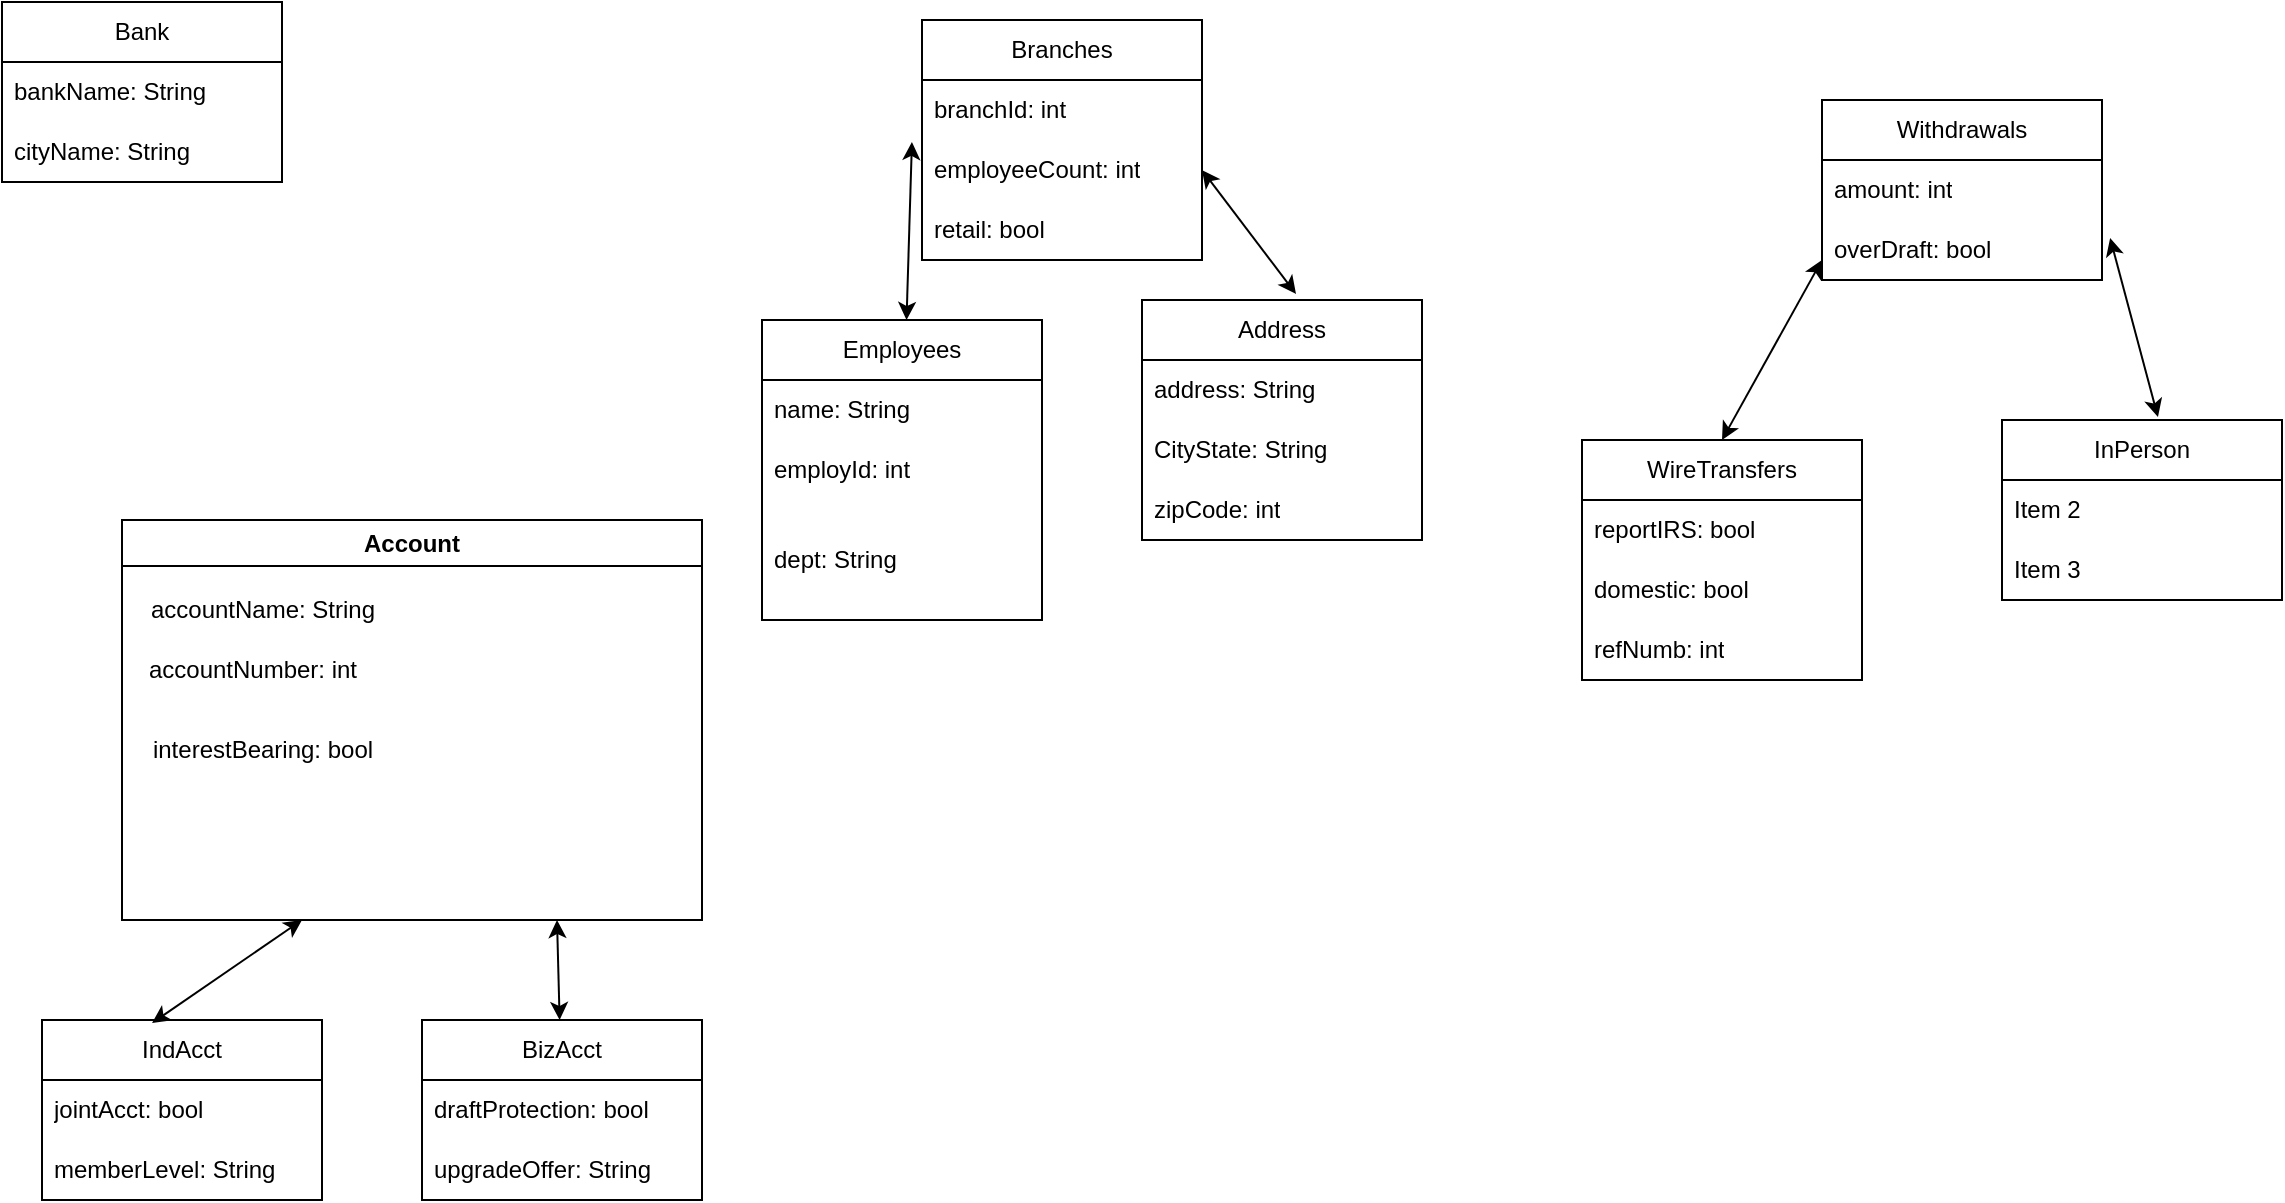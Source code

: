 <mxfile version="21.2.1" type="github">
  <diagram name="Page-1" id="eBBKXrwx8veAiLtaqTG1">
    <mxGraphModel dx="2284" dy="764" grid="1" gridSize="10" guides="1" tooltips="1" connect="1" arrows="1" fold="1" page="1" pageScale="1" pageWidth="850" pageHeight="1100" math="0" shadow="0">
      <root>
        <mxCell id="0" />
        <mxCell id="1" parent="0" />
        <mxCell id="Y-f8oXr_-9cfSDebfGVU-12" value="Bank" style="swimlane;fontStyle=0;childLayout=stackLayout;horizontal=1;startSize=30;horizontalStack=0;resizeParent=1;resizeParentMax=0;resizeLast=0;collapsible=1;marginBottom=0;whiteSpace=wrap;html=1;" vertex="1" parent="1">
          <mxGeometry x="-310" y="11" width="140" height="90" as="geometry" />
        </mxCell>
        <mxCell id="Y-f8oXr_-9cfSDebfGVU-13" value="bankName: String" style="text;strokeColor=none;fillColor=none;align=left;verticalAlign=middle;spacingLeft=4;spacingRight=4;overflow=hidden;points=[[0,0.5],[1,0.5]];portConstraint=eastwest;rotatable=0;whiteSpace=wrap;html=1;" vertex="1" parent="Y-f8oXr_-9cfSDebfGVU-12">
          <mxGeometry y="30" width="140" height="30" as="geometry" />
        </mxCell>
        <mxCell id="Y-f8oXr_-9cfSDebfGVU-14" value="cityName: String" style="text;strokeColor=none;fillColor=none;align=left;verticalAlign=middle;spacingLeft=4;spacingRight=4;overflow=hidden;points=[[0,0.5],[1,0.5]];portConstraint=eastwest;rotatable=0;whiteSpace=wrap;html=1;" vertex="1" parent="Y-f8oXr_-9cfSDebfGVU-12">
          <mxGeometry y="60" width="140" height="30" as="geometry" />
        </mxCell>
        <mxCell id="Y-f8oXr_-9cfSDebfGVU-16" value="Account" style="swimlane;whiteSpace=wrap;html=1;" vertex="1" parent="1">
          <mxGeometry x="-250" y="270" width="290" height="200" as="geometry" />
        </mxCell>
        <mxCell id="Y-f8oXr_-9cfSDebfGVU-64" value="accountName: String" style="text;html=1;align=center;verticalAlign=middle;resizable=0;points=[];autosize=1;strokeColor=none;fillColor=none;" vertex="1" parent="Y-f8oXr_-9cfSDebfGVU-16">
          <mxGeometry y="30" width="140" height="30" as="geometry" />
        </mxCell>
        <mxCell id="Y-f8oXr_-9cfSDebfGVU-68" value="accountNumber: int" style="text;html=1;align=center;verticalAlign=middle;resizable=0;points=[];autosize=1;strokeColor=none;fillColor=none;" vertex="1" parent="Y-f8oXr_-9cfSDebfGVU-16">
          <mxGeometry y="60" width="130" height="30" as="geometry" />
        </mxCell>
        <mxCell id="Y-f8oXr_-9cfSDebfGVU-69" value="interestBearing: bool" style="text;html=1;align=center;verticalAlign=middle;resizable=0;points=[];autosize=1;strokeColor=none;fillColor=none;" vertex="1" parent="Y-f8oXr_-9cfSDebfGVU-16">
          <mxGeometry x="5" y="100" width="130" height="30" as="geometry" />
        </mxCell>
        <mxCell id="Y-f8oXr_-9cfSDebfGVU-17" value="IndAcct" style="swimlane;fontStyle=0;childLayout=stackLayout;horizontal=1;startSize=30;horizontalStack=0;resizeParent=1;resizeParentMax=0;resizeLast=0;collapsible=1;marginBottom=0;whiteSpace=wrap;html=1;" vertex="1" parent="1">
          <mxGeometry x="-290" y="520" width="140" height="90" as="geometry" />
        </mxCell>
        <mxCell id="Y-f8oXr_-9cfSDebfGVU-18" value="jointAcct: bool" style="text;strokeColor=none;fillColor=none;align=left;verticalAlign=middle;spacingLeft=4;spacingRight=4;overflow=hidden;points=[[0,0.5],[1,0.5]];portConstraint=eastwest;rotatable=0;whiteSpace=wrap;html=1;" vertex="1" parent="Y-f8oXr_-9cfSDebfGVU-17">
          <mxGeometry y="30" width="140" height="30" as="geometry" />
        </mxCell>
        <mxCell id="Y-f8oXr_-9cfSDebfGVU-19" value="memberLevel: String" style="text;strokeColor=none;fillColor=none;align=left;verticalAlign=middle;spacingLeft=4;spacingRight=4;overflow=hidden;points=[[0,0.5],[1,0.5]];portConstraint=eastwest;rotatable=0;whiteSpace=wrap;html=1;" vertex="1" parent="Y-f8oXr_-9cfSDebfGVU-17">
          <mxGeometry y="60" width="140" height="30" as="geometry" />
        </mxCell>
        <mxCell id="Y-f8oXr_-9cfSDebfGVU-21" value="BizAcct" style="swimlane;fontStyle=0;childLayout=stackLayout;horizontal=1;startSize=30;horizontalStack=0;resizeParent=1;resizeParentMax=0;resizeLast=0;collapsible=1;marginBottom=0;whiteSpace=wrap;html=1;" vertex="1" parent="1">
          <mxGeometry x="-100" y="520" width="140" height="90" as="geometry" />
        </mxCell>
        <mxCell id="Y-f8oXr_-9cfSDebfGVU-22" value="draftProtection: bool" style="text;strokeColor=none;fillColor=none;align=left;verticalAlign=middle;spacingLeft=4;spacingRight=4;overflow=hidden;points=[[0,0.5],[1,0.5]];portConstraint=eastwest;rotatable=0;whiteSpace=wrap;html=1;" vertex="1" parent="Y-f8oXr_-9cfSDebfGVU-21">
          <mxGeometry y="30" width="140" height="30" as="geometry" />
        </mxCell>
        <mxCell id="Y-f8oXr_-9cfSDebfGVU-23" value="upgradeOffer: String" style="text;strokeColor=none;fillColor=none;align=left;verticalAlign=middle;spacingLeft=4;spacingRight=4;overflow=hidden;points=[[0,0.5],[1,0.5]];portConstraint=eastwest;rotatable=0;whiteSpace=wrap;html=1;" vertex="1" parent="Y-f8oXr_-9cfSDebfGVU-21">
          <mxGeometry y="60" width="140" height="30" as="geometry" />
        </mxCell>
        <mxCell id="Y-f8oXr_-9cfSDebfGVU-26" value="" style="endArrow=classic;startArrow=classic;html=1;rounded=0;entryX=0.393;entryY=0.017;entryDx=0;entryDy=0;entryPerimeter=0;" edge="1" parent="1" target="Y-f8oXr_-9cfSDebfGVU-17">
          <mxGeometry width="50" height="50" relative="1" as="geometry">
            <mxPoint x="-160" y="470" as="sourcePoint" />
            <mxPoint x="450" y="370" as="targetPoint" />
            <Array as="points">
              <mxPoint x="-160" y="470" />
            </Array>
          </mxGeometry>
        </mxCell>
        <mxCell id="Y-f8oXr_-9cfSDebfGVU-28" value="" style="endArrow=classic;startArrow=classic;html=1;rounded=0;entryX=0.75;entryY=1;entryDx=0;entryDy=0;" edge="1" parent="1" source="Y-f8oXr_-9cfSDebfGVU-21" target="Y-f8oXr_-9cfSDebfGVU-16">
          <mxGeometry width="50" height="50" relative="1" as="geometry">
            <mxPoint x="-90" y="480" as="sourcePoint" />
            <mxPoint x="-70" y="480" as="targetPoint" />
          </mxGeometry>
        </mxCell>
        <mxCell id="Y-f8oXr_-9cfSDebfGVU-29" value="Branches" style="swimlane;fontStyle=0;childLayout=stackLayout;horizontal=1;startSize=30;horizontalStack=0;resizeParent=1;resizeParentMax=0;resizeLast=0;collapsible=1;marginBottom=0;whiteSpace=wrap;html=1;" vertex="1" parent="1">
          <mxGeometry x="150" y="20" width="140" height="120" as="geometry" />
        </mxCell>
        <mxCell id="Y-f8oXr_-9cfSDebfGVU-30" value="branchId: int" style="text;strokeColor=none;fillColor=none;align=left;verticalAlign=middle;spacingLeft=4;spacingRight=4;overflow=hidden;points=[[0,0.5],[1,0.5]];portConstraint=eastwest;rotatable=0;whiteSpace=wrap;html=1;" vertex="1" parent="Y-f8oXr_-9cfSDebfGVU-29">
          <mxGeometry y="30" width="140" height="30" as="geometry" />
        </mxCell>
        <mxCell id="Y-f8oXr_-9cfSDebfGVU-31" value="employeeCount: int" style="text;strokeColor=none;fillColor=none;align=left;verticalAlign=middle;spacingLeft=4;spacingRight=4;overflow=hidden;points=[[0,0.5],[1,0.5]];portConstraint=eastwest;rotatable=0;whiteSpace=wrap;html=1;" vertex="1" parent="Y-f8oXr_-9cfSDebfGVU-29">
          <mxGeometry y="60" width="140" height="30" as="geometry" />
        </mxCell>
        <mxCell id="Y-f8oXr_-9cfSDebfGVU-32" value="retail: bool" style="text;strokeColor=none;fillColor=none;align=left;verticalAlign=middle;spacingLeft=4;spacingRight=4;overflow=hidden;points=[[0,0.5],[1,0.5]];portConstraint=eastwest;rotatable=0;whiteSpace=wrap;html=1;" vertex="1" parent="Y-f8oXr_-9cfSDebfGVU-29">
          <mxGeometry y="90" width="140" height="30" as="geometry" />
        </mxCell>
        <mxCell id="Y-f8oXr_-9cfSDebfGVU-33" value="Employees" style="swimlane;fontStyle=0;childLayout=stackLayout;horizontal=1;startSize=30;horizontalStack=0;resizeParent=1;resizeParentMax=0;resizeLast=0;collapsible=1;marginBottom=0;whiteSpace=wrap;html=1;" vertex="1" parent="1">
          <mxGeometry x="70" y="170" width="140" height="150" as="geometry" />
        </mxCell>
        <mxCell id="Y-f8oXr_-9cfSDebfGVU-34" value="name: String" style="text;strokeColor=none;fillColor=none;align=left;verticalAlign=middle;spacingLeft=4;spacingRight=4;overflow=hidden;points=[[0,0.5],[1,0.5]];portConstraint=eastwest;rotatable=0;whiteSpace=wrap;html=1;" vertex="1" parent="Y-f8oXr_-9cfSDebfGVU-33">
          <mxGeometry y="30" width="140" height="30" as="geometry" />
        </mxCell>
        <mxCell id="Y-f8oXr_-9cfSDebfGVU-35" value="employId: int" style="text;strokeColor=none;fillColor=none;align=left;verticalAlign=middle;spacingLeft=4;spacingRight=4;overflow=hidden;points=[[0,0.5],[1,0.5]];portConstraint=eastwest;rotatable=0;whiteSpace=wrap;html=1;" vertex="1" parent="Y-f8oXr_-9cfSDebfGVU-33">
          <mxGeometry y="60" width="140" height="30" as="geometry" />
        </mxCell>
        <mxCell id="Y-f8oXr_-9cfSDebfGVU-36" value="dept: String" style="text;strokeColor=none;fillColor=none;align=left;verticalAlign=middle;spacingLeft=4;spacingRight=4;overflow=hidden;points=[[0,0.5],[1,0.5]];portConstraint=eastwest;rotatable=0;whiteSpace=wrap;html=1;" vertex="1" parent="Y-f8oXr_-9cfSDebfGVU-33">
          <mxGeometry y="90" width="140" height="60" as="geometry" />
        </mxCell>
        <mxCell id="Y-f8oXr_-9cfSDebfGVU-37" value="Address" style="swimlane;fontStyle=0;childLayout=stackLayout;horizontal=1;startSize=30;horizontalStack=0;resizeParent=1;resizeParentMax=0;resizeLast=0;collapsible=1;marginBottom=0;whiteSpace=wrap;html=1;" vertex="1" parent="1">
          <mxGeometry x="260" y="160" width="140" height="120" as="geometry" />
        </mxCell>
        <mxCell id="Y-f8oXr_-9cfSDebfGVU-38" value="address: String" style="text;strokeColor=none;fillColor=none;align=left;verticalAlign=middle;spacingLeft=4;spacingRight=4;overflow=hidden;points=[[0,0.5],[1,0.5]];portConstraint=eastwest;rotatable=0;whiteSpace=wrap;html=1;" vertex="1" parent="Y-f8oXr_-9cfSDebfGVU-37">
          <mxGeometry y="30" width="140" height="30" as="geometry" />
        </mxCell>
        <mxCell id="Y-f8oXr_-9cfSDebfGVU-39" value="CityState: String" style="text;strokeColor=none;fillColor=none;align=left;verticalAlign=middle;spacingLeft=4;spacingRight=4;overflow=hidden;points=[[0,0.5],[1,0.5]];portConstraint=eastwest;rotatable=0;whiteSpace=wrap;html=1;" vertex="1" parent="Y-f8oXr_-9cfSDebfGVU-37">
          <mxGeometry y="60" width="140" height="30" as="geometry" />
        </mxCell>
        <mxCell id="Y-f8oXr_-9cfSDebfGVU-40" value="zipCode: int" style="text;strokeColor=none;fillColor=none;align=left;verticalAlign=middle;spacingLeft=4;spacingRight=4;overflow=hidden;points=[[0,0.5],[1,0.5]];portConstraint=eastwest;rotatable=0;whiteSpace=wrap;html=1;" vertex="1" parent="Y-f8oXr_-9cfSDebfGVU-37">
          <mxGeometry y="90" width="140" height="30" as="geometry" />
        </mxCell>
        <mxCell id="Y-f8oXr_-9cfSDebfGVU-42" value="" style="endArrow=classic;startArrow=classic;html=1;rounded=0;entryX=-0.036;entryY=0.033;entryDx=0;entryDy=0;entryPerimeter=0;" edge="1" parent="1" source="Y-f8oXr_-9cfSDebfGVU-33" target="Y-f8oXr_-9cfSDebfGVU-31">
          <mxGeometry width="50" height="50" relative="1" as="geometry">
            <mxPoint x="130" y="130" as="sourcePoint" />
            <mxPoint x="180" y="80" as="targetPoint" />
          </mxGeometry>
        </mxCell>
        <mxCell id="Y-f8oXr_-9cfSDebfGVU-43" value="" style="endArrow=classic;startArrow=classic;html=1;rounded=0;exitX=0.55;exitY=-0.025;exitDx=0;exitDy=0;exitPerimeter=0;entryX=1;entryY=0.5;entryDx=0;entryDy=0;" edge="1" parent="1" source="Y-f8oXr_-9cfSDebfGVU-37" target="Y-f8oXr_-9cfSDebfGVU-31">
          <mxGeometry width="50" height="50" relative="1" as="geometry">
            <mxPoint x="350" y="150" as="sourcePoint" />
            <mxPoint x="400" y="100" as="targetPoint" />
          </mxGeometry>
        </mxCell>
        <mxCell id="Y-f8oXr_-9cfSDebfGVU-44" value="Withdrawals" style="swimlane;fontStyle=0;childLayout=stackLayout;horizontal=1;startSize=30;horizontalStack=0;resizeParent=1;resizeParentMax=0;resizeLast=0;collapsible=1;marginBottom=0;whiteSpace=wrap;html=1;" vertex="1" parent="1">
          <mxGeometry x="600" y="60" width="140" height="90" as="geometry" />
        </mxCell>
        <mxCell id="Y-f8oXr_-9cfSDebfGVU-45" value="amount: int" style="text;strokeColor=none;fillColor=none;align=left;verticalAlign=middle;spacingLeft=4;spacingRight=4;overflow=hidden;points=[[0,0.5],[1,0.5]];portConstraint=eastwest;rotatable=0;whiteSpace=wrap;html=1;" vertex="1" parent="Y-f8oXr_-9cfSDebfGVU-44">
          <mxGeometry y="30" width="140" height="30" as="geometry" />
        </mxCell>
        <mxCell id="Y-f8oXr_-9cfSDebfGVU-46" value="overDraft: bool" style="text;strokeColor=none;fillColor=none;align=left;verticalAlign=middle;spacingLeft=4;spacingRight=4;overflow=hidden;points=[[0,0.5],[1,0.5]];portConstraint=eastwest;rotatable=0;whiteSpace=wrap;html=1;" vertex="1" parent="Y-f8oXr_-9cfSDebfGVU-44">
          <mxGeometry y="60" width="140" height="30" as="geometry" />
        </mxCell>
        <mxCell id="Y-f8oXr_-9cfSDebfGVU-52" value="InPerson" style="swimlane;fontStyle=0;childLayout=stackLayout;horizontal=1;startSize=30;horizontalStack=0;resizeParent=1;resizeParentMax=0;resizeLast=0;collapsible=1;marginBottom=0;whiteSpace=wrap;html=1;" vertex="1" parent="1">
          <mxGeometry x="690" y="220" width="140" height="90" as="geometry" />
        </mxCell>
        <mxCell id="Y-f8oXr_-9cfSDebfGVU-54" value="Item 2" style="text;strokeColor=none;fillColor=none;align=left;verticalAlign=middle;spacingLeft=4;spacingRight=4;overflow=hidden;points=[[0,0.5],[1,0.5]];portConstraint=eastwest;rotatable=0;whiteSpace=wrap;html=1;" vertex="1" parent="Y-f8oXr_-9cfSDebfGVU-52">
          <mxGeometry y="30" width="140" height="30" as="geometry" />
        </mxCell>
        <mxCell id="Y-f8oXr_-9cfSDebfGVU-55" value="Item 3" style="text;strokeColor=none;fillColor=none;align=left;verticalAlign=middle;spacingLeft=4;spacingRight=4;overflow=hidden;points=[[0,0.5],[1,0.5]];portConstraint=eastwest;rotatable=0;whiteSpace=wrap;html=1;" vertex="1" parent="Y-f8oXr_-9cfSDebfGVU-52">
          <mxGeometry y="60" width="140" height="30" as="geometry" />
        </mxCell>
        <mxCell id="Y-f8oXr_-9cfSDebfGVU-56" value="WireTransfers" style="swimlane;fontStyle=0;childLayout=stackLayout;horizontal=1;startSize=30;horizontalStack=0;resizeParent=1;resizeParentMax=0;resizeLast=0;collapsible=1;marginBottom=0;whiteSpace=wrap;html=1;" vertex="1" parent="1">
          <mxGeometry x="480" y="230" width="140" height="120" as="geometry" />
        </mxCell>
        <mxCell id="Y-f8oXr_-9cfSDebfGVU-57" value="reportIRS: bool" style="text;strokeColor=none;fillColor=none;align=left;verticalAlign=middle;spacingLeft=4;spacingRight=4;overflow=hidden;points=[[0,0.5],[1,0.5]];portConstraint=eastwest;rotatable=0;whiteSpace=wrap;html=1;" vertex="1" parent="Y-f8oXr_-9cfSDebfGVU-56">
          <mxGeometry y="30" width="140" height="30" as="geometry" />
        </mxCell>
        <mxCell id="Y-f8oXr_-9cfSDebfGVU-58" value="domestic: bool" style="text;strokeColor=none;fillColor=none;align=left;verticalAlign=middle;spacingLeft=4;spacingRight=4;overflow=hidden;points=[[0,0.5],[1,0.5]];portConstraint=eastwest;rotatable=0;whiteSpace=wrap;html=1;" vertex="1" parent="Y-f8oXr_-9cfSDebfGVU-56">
          <mxGeometry y="60" width="140" height="30" as="geometry" />
        </mxCell>
        <mxCell id="Y-f8oXr_-9cfSDebfGVU-59" value="refNumb: int" style="text;strokeColor=none;fillColor=none;align=left;verticalAlign=middle;spacingLeft=4;spacingRight=4;overflow=hidden;points=[[0,0.5],[1,0.5]];portConstraint=eastwest;rotatable=0;whiteSpace=wrap;html=1;" vertex="1" parent="Y-f8oXr_-9cfSDebfGVU-56">
          <mxGeometry y="90" width="140" height="30" as="geometry" />
        </mxCell>
        <mxCell id="Y-f8oXr_-9cfSDebfGVU-62" value="" style="endArrow=classic;startArrow=classic;html=1;rounded=0;exitX=0.5;exitY=0;exitDx=0;exitDy=0;" edge="1" parent="1" source="Y-f8oXr_-9cfSDebfGVU-56">
          <mxGeometry width="50" height="50" relative="1" as="geometry">
            <mxPoint x="550" y="190" as="sourcePoint" />
            <mxPoint x="600" y="140" as="targetPoint" />
          </mxGeometry>
        </mxCell>
        <mxCell id="Y-f8oXr_-9cfSDebfGVU-63" value="" style="endArrow=classic;startArrow=classic;html=1;rounded=0;entryX=1.029;entryY=0.3;entryDx=0;entryDy=0;entryPerimeter=0;exitX=0.557;exitY=-0.017;exitDx=0;exitDy=0;exitPerimeter=0;" edge="1" parent="1" source="Y-f8oXr_-9cfSDebfGVU-52" target="Y-f8oXr_-9cfSDebfGVU-46">
          <mxGeometry width="50" height="50" relative="1" as="geometry">
            <mxPoint x="760" y="190" as="sourcePoint" />
            <mxPoint x="810" y="140" as="targetPoint" />
          </mxGeometry>
        </mxCell>
      </root>
    </mxGraphModel>
  </diagram>
</mxfile>

